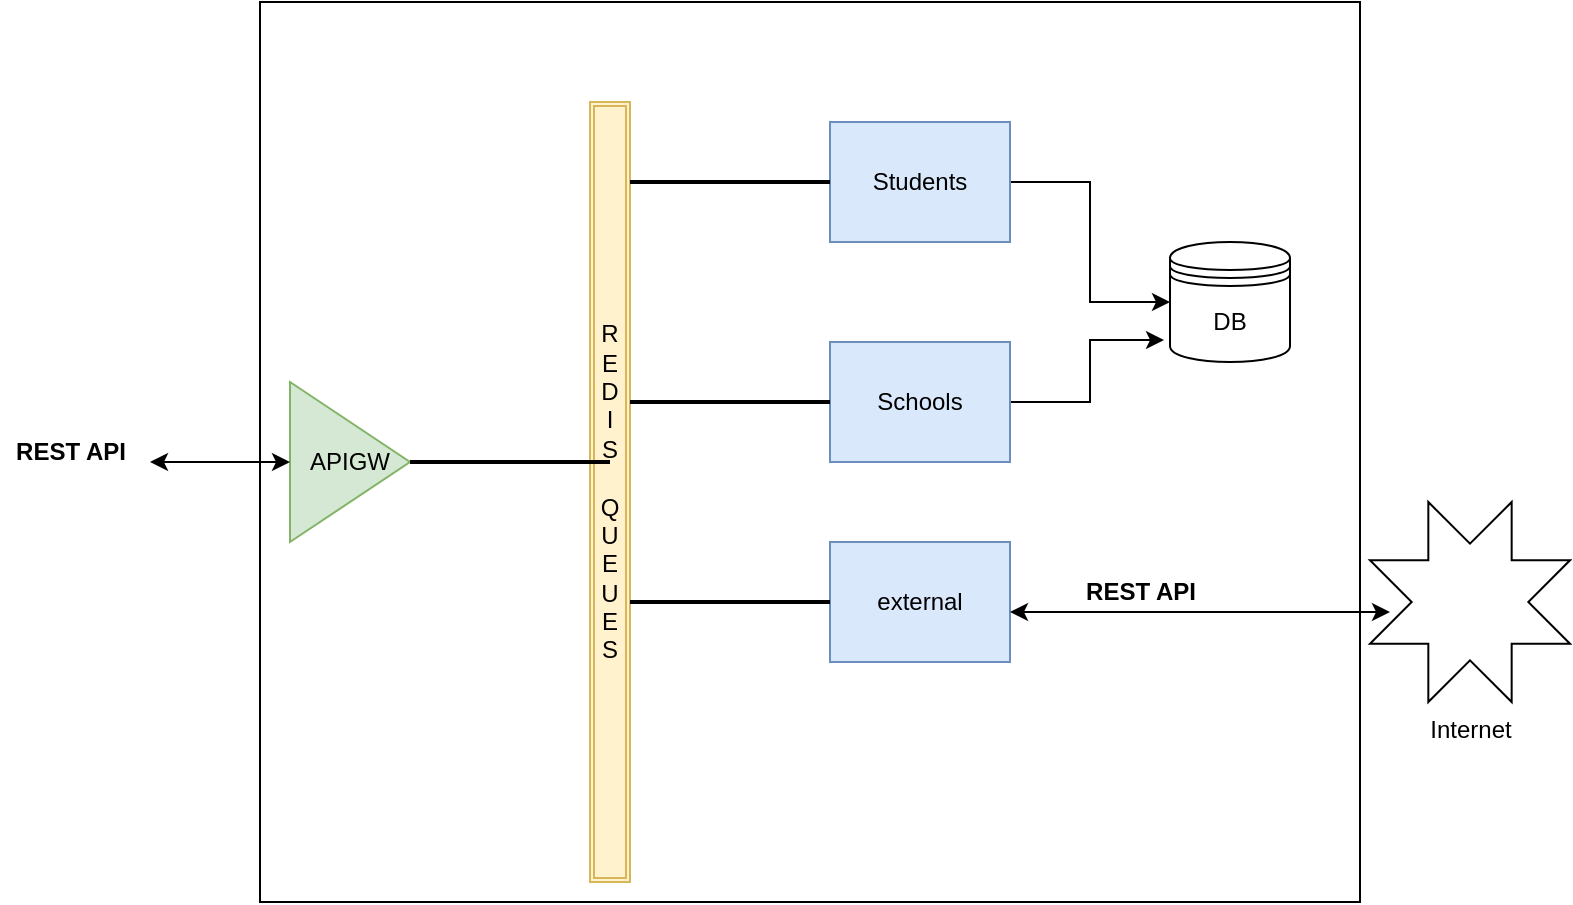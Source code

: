 <mxfile version="13.7.9" type="github"><diagram id="3UDPqAVWhs3o39VWsCTJ" name="Page-1"><mxGraphModel dx="1043" dy="599" grid="1" gridSize="10" guides="1" tooltips="1" connect="1" arrows="1" fold="1" page="1" pageScale="1" pageWidth="850" pageHeight="1100" math="0" shadow="0"><root><mxCell id="0"/><mxCell id="1" parent="0"/><mxCell id="fdkfFhjtWoBw65sWsMf_-30" value="" style="rounded=0;whiteSpace=wrap;html=1;" vertex="1" parent="1"><mxGeometry x="140" y="90" width="550" height="450" as="geometry"/></mxCell><mxCell id="fdkfFhjtWoBw65sWsMf_-2" value="APIGW" style="triangle;whiteSpace=wrap;html=1;fillColor=#d5e8d4;strokeColor=#82b366;" vertex="1" parent="1"><mxGeometry x="155" y="280" width="60" height="80" as="geometry"/></mxCell><mxCell id="fdkfFhjtWoBw65sWsMf_-3" value="&lt;div&gt;R&lt;/div&gt;&lt;div&gt;E&lt;/div&gt;&lt;div&gt;D&lt;/div&gt;&lt;div&gt;I&lt;/div&gt;&lt;div&gt;S&lt;/div&gt;&lt;div&gt;&lt;br&gt;&lt;/div&gt;&lt;div&gt;Q&lt;/div&gt;&lt;div&gt;U&lt;/div&gt;&lt;div&gt;E&lt;/div&gt;&lt;div&gt;U&lt;/div&gt;&lt;div&gt;E&lt;/div&gt;&lt;div&gt;S&lt;br&gt;&lt;/div&gt;" style="shape=ext;double=1;rounded=0;whiteSpace=wrap;html=1;fillColor=#fff2cc;strokeColor=#d6b656;" vertex="1" parent="1"><mxGeometry x="305" y="140" width="20" height="390" as="geometry"/></mxCell><mxCell id="fdkfFhjtWoBw65sWsMf_-4" value="" style="endArrow=classic;startArrow=classic;html=1;" edge="1" parent="1"><mxGeometry width="50" height="50" relative="1" as="geometry"><mxPoint x="85" y="320" as="sourcePoint"/><mxPoint x="155" y="320" as="targetPoint"/></mxGeometry></mxCell><mxCell id="fdkfFhjtWoBw65sWsMf_-10" style="edgeStyle=orthogonalEdgeStyle;rounded=0;orthogonalLoop=1;jettySize=auto;html=1;exitX=1;exitY=0.5;exitDx=0;exitDy=0;entryX=0;entryY=0.5;entryDx=0;entryDy=0;" edge="1" parent="1" source="fdkfFhjtWoBw65sWsMf_-5" target="fdkfFhjtWoBw65sWsMf_-8"><mxGeometry relative="1" as="geometry"/></mxCell><mxCell id="fdkfFhjtWoBw65sWsMf_-5" value="Students" style="rounded=0;whiteSpace=wrap;html=1;fillColor=#dae8fc;strokeColor=#6c8ebf;" vertex="1" parent="1"><mxGeometry x="425" y="150" width="90" height="60" as="geometry"/></mxCell><mxCell id="fdkfFhjtWoBw65sWsMf_-12" style="edgeStyle=orthogonalEdgeStyle;rounded=0;orthogonalLoop=1;jettySize=auto;html=1;exitX=1;exitY=0.5;exitDx=0;exitDy=0;entryX=-0.05;entryY=0.817;entryDx=0;entryDy=0;entryPerimeter=0;" edge="1" parent="1" source="fdkfFhjtWoBw65sWsMf_-6" target="fdkfFhjtWoBw65sWsMf_-8"><mxGeometry relative="1" as="geometry"/></mxCell><mxCell id="fdkfFhjtWoBw65sWsMf_-6" value="Schools" style="rounded=0;whiteSpace=wrap;html=1;fillColor=#dae8fc;strokeColor=#6c8ebf;" vertex="1" parent="1"><mxGeometry x="425" y="260" width="90" height="60" as="geometry"/></mxCell><mxCell id="fdkfFhjtWoBw65sWsMf_-7" value="external" style="rounded=0;whiteSpace=wrap;html=1;fillColor=#dae8fc;strokeColor=#6c8ebf;" vertex="1" parent="1"><mxGeometry x="425" y="360" width="90" height="60" as="geometry"/></mxCell><mxCell id="fdkfFhjtWoBw65sWsMf_-8" value="DB" style="shape=datastore;whiteSpace=wrap;html=1;" vertex="1" parent="1"><mxGeometry x="595" y="210" width="60" height="60" as="geometry"/></mxCell><mxCell id="fdkfFhjtWoBw65sWsMf_-21" value="" style="line;strokeWidth=2;html=1;" vertex="1" parent="1"><mxGeometry x="325" y="175" width="100" height="10" as="geometry"/></mxCell><mxCell id="fdkfFhjtWoBw65sWsMf_-22" value="" style="line;strokeWidth=2;html=1;" vertex="1" parent="1"><mxGeometry x="325" y="285" width="100" height="10" as="geometry"/></mxCell><mxCell id="fdkfFhjtWoBw65sWsMf_-23" value="" style="line;strokeWidth=2;html=1;" vertex="1" parent="1"><mxGeometry x="325" y="385" width="100" height="10" as="geometry"/></mxCell><mxCell id="fdkfFhjtWoBw65sWsMf_-24" value="" style="line;strokeWidth=2;html=1;" vertex="1" parent="1"><mxGeometry x="215" y="315" width="100" height="10" as="geometry"/></mxCell><mxCell id="fdkfFhjtWoBw65sWsMf_-25" value="REST API" style="text;html=1;resizable=0;autosize=1;align=center;verticalAlign=middle;points=[];fillColor=none;strokeColor=none;rounded=0;fontStyle=1" vertex="1" parent="1"><mxGeometry x="10" y="305" width="70" height="20" as="geometry"/></mxCell><mxCell id="fdkfFhjtWoBw65sWsMf_-27" value="" style="endArrow=classic;startArrow=classic;html=1;" edge="1" parent="1"><mxGeometry width="50" height="50" relative="1" as="geometry"><mxPoint x="515" y="395" as="sourcePoint"/><mxPoint x="705" y="395" as="targetPoint"/></mxGeometry></mxCell><mxCell id="fdkfFhjtWoBw65sWsMf_-28" value="REST API" style="text;html=1;resizable=0;autosize=1;align=center;verticalAlign=middle;points=[];fillColor=none;strokeColor=none;rounded=0;fontStyle=1" vertex="1" parent="1"><mxGeometry x="545" y="375" width="70" height="20" as="geometry"/></mxCell><mxCell id="fdkfFhjtWoBw65sWsMf_-29" value="Internet" style="verticalLabelPosition=bottom;verticalAlign=top;html=1;shape=mxgraph.basic.8_point_star" vertex="1" parent="1"><mxGeometry x="695" y="340" width="100" height="100" as="geometry"/></mxCell></root></mxGraphModel></diagram></mxfile>